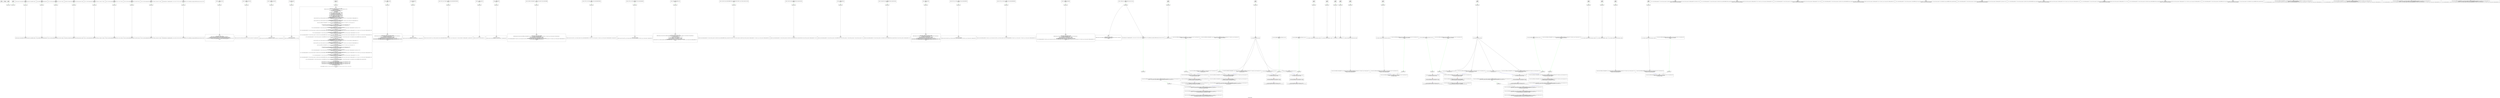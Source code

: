 digraph "constraint_graph" {
	label="constraint_graph";

	Node0x27abeb0 [shape=record,label="{0\n\<global\>\ni8* null\n\n}"];
	Node0x27ab8b0 [shape=record,label="{1\n\<global\>\ni8* undef\n\n}"];
	Node0x279d2f0 [shape=record,label="{2\n\<global\>\nOffset:0\n\n}"];
	Node0x279d2f0 -> Node0x27b4c00[color=green];
	Node0x27b4c00 [shape=record,label="{3\nanonymous ptr\n}"];
	Node0x27b4ee0 [shape=record,label="{4\n\<global\>\nOffset:0\n\n}"];
	Node0x27b4ee0 -> Node0x27ac820[color=green];
	Node0x27ac820 [shape=record,label="{5\nanonymous ptr\n}"];
	Node0x27b6060 [shape=record,label="{6\n\<global\>\n@_ZStL8__ioinit = internal global %\"class.std::ios_base::Init\" zeroinitializer, align 1\nOffset:0\n\n}"];
	Node0x27b6060 -> Node0x27b7580[color=green];
	Node0x27b7580 [shape=record,label="{7\nanonymous ptr\n}"];
	Node0x27b7580 -> Node0x27b0450;
	Node0x27b0450 [shape=record,label="{8\n\<global\>\n@_ZStL8__ioinit = internal global %\"class.std::ios_base::Init\" zeroinitializer, align 1\n\n}"];
	Node0x27b0610 [shape=record,label="{9\n\<global\>\n@__dso_handle = external hidden global i8\nOffset:0\n\n}"];
	Node0x27b0610 -> Node0x279c8c0[color=green];
	Node0x279c8c0 [shape=record,label="{10\nanonymous ptr\n}"];
	Node0x279c8c0 -> Node0x27bcd30;
	Node0x27bcd30 [shape=record,label="{11\n\<global\>\n@__dso_handle = external hidden global i8\n\n}"];
	Node0x27be320 [shape=record,label="{12\n\<global\>\n@.str = private unnamed_addr constant [2 x i8] c\"A\\00\", align 1\nOffset:0\n\n}"];
	Node0x27be320 -> Node0x27be4d0[color=green];
	Node0x27be4d0 [shape=record,label="{13\nanonymous ptr\n}"];
	Node0x27be4d0 -> Node0x27beab0;
	Node0x27beab0 [shape=record,label="{14\n\<global\>\n@.str = private unnamed_addr constant [2 x i8] c\"A\\00\", align 1\n\n}"];
	Node0x27bf090 [shape=record,label="{15\n\<global\>\n@_ZSt4cout = external dso_local global %\"class.std::basic_ostream\", align 8\nOffset:0\n\n}"];
	Node0x27bf090 -> Node0x27bf240[color=green];
	Node0x27bf240 [shape=record,label="{16\nanonymous ptr\n}"];
	Node0x27bf240 -> Node0x27c04a0;
	Node0x27c04a0 [shape=record,label="{17\n\<global\>\n@_ZSt4cout = external dso_local global %\"class.std::basic_ostream\", align 8\n\n}"];
	Node0x27c0a80 [shape=record,label="{18\n\<global\>\n@.str.1 = private unnamed_addr constant [18 x i8] c\"Person 1: Name = \\00\", align 1\nOffset:0\n\n}"];
	Node0x27c0a80 -> Node0x27c0c30[color=green];
	Node0x27c0c30 [shape=record,label="{19\nanonymous ptr\n}"];
	Node0x27c0c30 -> Node0x27c1210;
	Node0x27c1210 [shape=record,label="{20\n\<global\>\n@.str.1 = private unnamed_addr constant [18 x i8] c\"Person 1: Name = \\00\", align 1\n\n}"];
	Node0x27c17f0 [shape=record,label="{21\n\<global\>\n@.str.2 = private unnamed_addr constant [8 x i8] c\", ID = \\00\", align 1\nOffset:0\n\n}"];
	Node0x27c17f0 -> Node0x27c19a0[color=green];
	Node0x27c19a0 [shape=record,label="{22\nanonymous ptr\n}"];
	Node0x27c19a0 -> Node0x27c1f80;
	Node0x27c1f80 [shape=record,label="{23\n\<global\>\n@.str.2 = private unnamed_addr constant [8 x i8] c\", ID = \\00\", align 1\n\n}"];
	Node0x27c2560 [shape=record,label="{24\n\<global\>\n@.str.3 = private unnamed_addr constant [2 x i8] c\"B\\00\", align 1\nOffset:0\n\n}"];
	Node0x27c2560 -> Node0x27c2710[color=green];
	Node0x27c2710 [shape=record,label="{25\nanonymous ptr\n}"];
	Node0x27c2710 -> Node0x27c2cf0;
	Node0x27c2cf0 [shape=record,label="{26\n\<global\>\n@.str.3 = private unnamed_addr constant [2 x i8] c\"B\\00\", align 1\n\n}"];
	Node0x27c32d0 [shape=record,label="{27\n\<global\>\n@.str.4 = private unnamed_addr constant [18 x i8] c\"Person 2: Name = \\00\", align 1\nOffset:0\n\n}"];
	Node0x27c32d0 -> Node0x27c3480[color=green];
	Node0x27c3480 [shape=record,label="{28\nanonymous ptr\n}"];
	Node0x27c3480 -> Node0x27c3a60;
	Node0x27c3a60 [shape=record,label="{29\n\<global\>\n@.str.4 = private unnamed_addr constant [18 x i8] c\"Person 2: Name = \\00\", align 1\n\n}"];
	Node0x27c4040 [shape=record,label="{30\n\<global\>\n@llvm.global_ctors = appending global [1 x \{ i32, void ()*, i8* \}] [\{ i32, void ()*, i8* \} \{ i32 65535, void ()* @_GLOBAL__sub_I_zipper_directflow_person_struct.cpp, i8* null \}]\nOffset:0\n\n}"];
	Node0x27c4040 -> Node0x27c41f0[color=green];
	Node0x27c41f0 [shape=record,label="{31\nanonymous ptr\n}"];
	Node0x27c41f0 -> Node0x27c4a70;
	Node0x27c4a70 [shape=record,label="{32\n\<global\>\n@llvm.global_ctors = appending global [1 x \{ i32, void ()*, i8* \}] [\{ i32, void ()*, i8* \} \{ i32 65535, void ()* @_GLOBAL__sub_I_zipper_directflow_person_struct.cpp, i8* null \}]\n\n}"];
	Node0x27ab1d0 [shape=record,label="{33\n\<global\>__cxx_global_var_init\nOffset:0\n\n}"];
	Node0x27ab1d0 -> Node0x27ab380[color=green];
	Node0x27ab380 [shape=record,label="{34\nanonymous ptr\n}"];
	Node0x27ab380 -> Node0x27ac600;
	Node0x27ac600 [shape=record,label="{35\n\<global\>\n\n; Function Attrs: noinline uwtable\ndefine internal void @__cxx_global_var_init() #0 section \".text.startup\" \{\n  call void @_ZNSt8ios_base4InitC1Ev(%\"class.std::ios_base::Init\"* @_ZStL8__ioinit)\n  %1 = bitcast void (%\"class.std::ios_base::Init\"*)* @_ZNSt8ios_base4InitD1Ev to void (i8*)*\n  %2 = getelementptr inbounds %\"class.std::ios_base::Init\", %\"class.std::ios_base::Init\"* @_ZStL8__ioinit, i32 0, i32 0\n  %3 = call i32 @__cxa_atexit(void (i8*)* %1, i8* %2, i8* @__dso_handle) #3\n  ret void\n\}\n\n\n}"];
	Node0x27c7960 [shape=record,label="{36\n\<global\>_ZNSt8ios_base4InitC1Ev\nOffset:0\n\n}"];
	Node0x27c7960 -> Node0x27c7b10[color=green];
	Node0x27c7b10 [shape=record,label="{37\nanonymous ptr\n}"];
	Node0x27c7b10 -> Node0x27c80f0;
	Node0x27c80f0 [shape=record,label="{38\n\<global\>\n\ndeclare dso_local void @_ZNSt8ios_base4InitC1Ev(%\"class.std::ios_base::Init\"*) unnamed_addr #1\n\n\n}"];
	Node0x27c86d0 [shape=record,label="{39\n\<global\>_ZNSt8ios_base4InitD1Ev\nOffset:0\n\n}"];
	Node0x27c86d0 -> Node0x27c8880[color=green];
	Node0x27c8880 [shape=record,label="{40\nanonymous ptr\n}"];
	Node0x27c8880 -> Node0x27c8e60;
	Node0x27c8e60 [shape=record,label="{41\n\<global\>\n\n; Function Attrs: nounwind\ndeclare dso_local void @_ZNSt8ios_base4InitD1Ev(%\"class.std::ios_base::Init\"*) unnamed_addr #2\n\n\n}"];
	Node0x27c9440 [shape=record,label="{42\n\<global\>__cxa_atexit\nOffset:0\n\n}"];
	Node0x27c9440 -> Node0x27c95f0[color=green];
	Node0x27c95f0 [shape=record,label="{43\nanonymous ptr\n}"];
	Node0x27c95f0 -> Node0x27c9bd0;
	Node0x27c9bd0 [shape=record,label="{44\n\<global\>\n\n; Function Attrs: nounwind\ndeclare dso_local i32 @__cxa_atexit(void (i8*)*, i8*, i8*) #3\n\n\n}"];
	Node0x27ca1b0 [shape=record,label="{45\n\<global\>main\nOffset:0\n\n}"];
	Node0x27ca1b0 -> Node0x27ca360[color=green];
	Node0x27ca360 [shape=record,label="{46\nanonymous ptr\n}"];
	Node0x27ca360 -> Node0x27ca940;
	Node0x27ca940 [shape=record,label="{47\n\<global\>\n\n; Function Attrs: noinline norecurse optnone uwtable\ndefine dso_local i32 @main() #4 personality i8* bitcast (i32 (...)* @__gxx_personality_v0 to i8*) \{\n  %1 = alloca i32, align 4\n  %2 = alloca %struct.Person, align 8\n  %3 = alloca %\"class.std::__cxx11::basic_string\", align 8\n  %4 = alloca %\"class.std::allocator\", align 1\n  %5 = alloca i8*\n  %6 = alloca i32\n  %7 = alloca %\"class.std::__cxx11::basic_string\", align 8\n  %8 = alloca %\"class.std::__cxx11::basic_string\", align 8\n  %9 = alloca %struct.Person, align 8\n  %10 = alloca %\"class.std::__cxx11::basic_string\", align 8\n  %11 = alloca %\"class.std::allocator\", align 1\n  %12 = alloca %\"class.std::__cxx11::basic_string\", align 8\n  %13 = alloca %\"class.std::__cxx11::basic_string\", align 8\n  store i32 0, i32* %1, align 4\n  call void @_ZN6PersonC2Ev(%struct.Person* %2) #3\n  call void @_ZNSaIcEC1Ev(%\"class.std::allocator\"* %4) #3\n  %14 = getelementptr inbounds [2 x i8], [2 x i8]* @.str, i64 0, i64 0\n  invoke void @_ZNSt7__cxx1112basic_stringIcSt11char_traitsIcESaIcEEC1EPKcRKS3_(%\"class.std::__cxx11::basic_string\"* %3, i8* %14, %\"class.std::allocator\"* dereferenceable(1) %4)\n          to label %15 unwind label %aser.unreachable\n\n15:                                               ; preds = %0\n  call void @_ZNSaIcED1Ev(%\"class.std::allocator\"* %4) #3\n  invoke void @_ZNSt7__cxx1112basic_stringIcSt11char_traitsIcESaIcEEC1ERKS4_(%\"class.std::__cxx11::basic_string\"* %7, %\"class.std::__cxx11::basic_string\"* dereferenceable(32) %3)\n          to label %16 unwind label %aser.unreachable\n\n16:                                               ; preds = %15\n  invoke void @_ZN6Person7setNameENSt7__cxx1112basic_stringIcSt11char_traitsIcESaIcEEE(%struct.Person* %2, %\"class.std::__cxx11::basic_string\"* %7)\n          to label %17 unwind label %aser.unreachable\n\n17:                                               ; preds = %16\n  call void @_ZNSt7__cxx1112basic_stringIcSt11char_traitsIcESaIcEED1Ev(%\"class.std::__cxx11::basic_string\"* %7) #3\n  invoke void @_ZN6Person5getIDB5cxx11Ev(%\"class.std::__cxx11::basic_string\"* sret %8, %struct.Person* %2)\n          to label %18 unwind label %aser.unreachable\n\n18:                                               ; preds = %17\n  %19 = getelementptr inbounds [18 x i8], [18 x i8]* @.str.1, i64 0, i64 0\n  %20 = invoke dereferenceable(272) %\"class.std::basic_ostream\"* @_ZStlsISt11char_traitsIcEERSt13basic_ostreamIcT_ES5_PKc(%\"class.std::basic_ostream\"* dereferenceable(272) @_ZSt4cout, i8* %19)\n          to label %21 unwind label %aser.unreachable\n\n21:                                               ; preds = %18\n  %22 = getelementptr inbounds %struct.Person, %struct.Person* %2, i32 0, i32 0\n  %23 = invoke dereferenceable(272) %\"class.std::basic_ostream\"* @_ZStlsIcSt11char_traitsIcESaIcEERSt13basic_ostreamIT_T0_ES7_RKNSt7__cxx1112basic_stringIS4_S5_T1_EE(%\"class.std::basic_ostream\"* dereferenceable(272) %20, %\"class.std::__cxx11::basic_string\"* dereferenceable(32) %22)\n          to label %24 unwind label %aser.unreachable\n\n24:                                               ; preds = %21\n  %25 = getelementptr inbounds [8 x i8], [8 x i8]* @.str.2, i64 0, i64 0\n  %26 = invoke dereferenceable(272) %\"class.std::basic_ostream\"* @_ZStlsISt11char_traitsIcEERSt13basic_ostreamIcT_ES5_PKc(%\"class.std::basic_ostream\"* dereferenceable(272) %23, i8* %25)\n          to label %27 unwind label %aser.unreachable\n\n27:                                               ; preds = %24\n  %28 = invoke dereferenceable(272) %\"class.std::basic_ostream\"* @_ZStlsIcSt11char_traitsIcESaIcEERSt13basic_ostreamIT_T0_ES7_RKNSt7__cxx1112basic_stringIS4_S5_T1_EE(%\"class.std::basic_ostream\"* dereferenceable(272) %26, %\"class.std::__cxx11::basic_string\"* dereferenceable(32) %8)\n          to label %29 unwind label %aser.unreachable\n\n29:                                               ; preds = %27\n  %30 = invoke dereferenceable(272) %\"class.std::basic_ostream\"* @_ZNSolsEPFRSoS_E(%\"class.std::basic_ostream\"* %28, %\"class.std::basic_ostream\"* (%\"class.std::basic_ostream\"*)* @_ZSt4endlIcSt11char_traitsIcEERSt13basic_ostreamIT_T0_ES6_)\n          to label %31 unwind label %aser.unreachable\n\n31:                                               ; preds = %29\n  call void @_ZN6PersonC2Ev(%struct.Person* %9) #3\n  call void @_ZNSaIcEC1Ev(%\"class.std::allocator\"* %11) #3\n  %32 = getelementptr inbounds [2 x i8], [2 x i8]* @.str.3, i64 0, i64 0\n  invoke void @_ZNSt7__cxx1112basic_stringIcSt11char_traitsIcESaIcEEC1EPKcRKS3_(%\"class.std::__cxx11::basic_string\"* %10, i8* %32, %\"class.std::allocator\"* dereferenceable(1) %11)\n          to label %33 unwind label %aser.unreachable\n\n33:                                               ; preds = %31\n  call void @_ZNSaIcED1Ev(%\"class.std::allocator\"* %11) #3\n  invoke void @_ZNSt7__cxx1112basic_stringIcSt11char_traitsIcESaIcEEC1ERKS4_(%\"class.std::__cxx11::basic_string\"* %12, %\"class.std::__cxx11::basic_string\"* dereferenceable(32) %10)\n          to label %34 unwind label %aser.unreachable\n\n34:                                               ; preds = %33\n  invoke void @_ZN6Person7setNameENSt7__cxx1112basic_stringIcSt11char_traitsIcESaIcEEE(%struct.Person* %9, %\"class.std::__cxx11::basic_string\"* %12)\n          to label %35 unwind label %aser.unreachable\n\n35:                                               ; preds = %34\n  call void @_ZNSt7__cxx1112basic_stringIcSt11char_traitsIcESaIcEED1Ev(%\"class.std::__cxx11::basic_string\"* %12) #3\n  invoke void @_ZN6Person5getIDB5cxx11Ev(%\"class.std::__cxx11::basic_string\"* sret %13, %struct.Person* %9)\n          to label %36 unwind label %aser.unreachable\n\n36:                                               ; preds = %35\n  %37 = getelementptr inbounds [18 x i8], [18 x i8]* @.str.4, i64 0, i64 0\n  %38 = invoke dereferenceable(272) %\"class.std::basic_ostream\"* @_ZStlsISt11char_traitsIcEERSt13basic_ostreamIcT_ES5_PKc(%\"class.std::basic_ostream\"* dereferenceable(272) @_ZSt4cout, i8* %37)\n          to label %39 unwind label %aser.unreachable\n\n39:                                               ; preds = %36\n  %40 = getelementptr inbounds %struct.Person, %struct.Person* %9, i32 0, i32 0\n  %41 = invoke dereferenceable(272) %\"class.std::basic_ostream\"* @_ZStlsIcSt11char_traitsIcESaIcEERSt13basic_ostreamIT_T0_ES7_RKNSt7__cxx1112basic_stringIS4_S5_T1_EE(%\"class.std::basic_ostream\"* dereferenceable(272) %38, %\"class.std::__cxx11::basic_string\"* dereferenceable(32) %40)\n          to label %42 unwind label %aser.unreachable\n\n42:                                               ; preds = %39\n  %43 = getelementptr inbounds [8 x i8], [8 x i8]* @.str.2, i64 0, i64 0\n  %44 = invoke dereferenceable(272) %\"class.std::basic_ostream\"* @_ZStlsISt11char_traitsIcEERSt13basic_ostreamIcT_ES5_PKc(%\"class.std::basic_ostream\"* dereferenceable(272) %41, i8* %43)\n          to label %45 unwind label %aser.unreachable\n\n45:                                               ; preds = %42\n  %46 = invoke dereferenceable(272) %\"class.std::basic_ostream\"* @_ZStlsIcSt11char_traitsIcESaIcEERSt13basic_ostreamIT_T0_ES7_RKNSt7__cxx1112basic_stringIS4_S5_T1_EE(%\"class.std::basic_ostream\"* dereferenceable(272) %44, %\"class.std::__cxx11::basic_string\"* dereferenceable(32) %13)\n          to label %47 unwind label %aser.unreachable\n\n47:                                               ; preds = %45\n  %48 = invoke dereferenceable(272) %\"class.std::basic_ostream\"* @_ZNSolsEPFRSoS_E(%\"class.std::basic_ostream\"* %46, %\"class.std::basic_ostream\"* (%\"class.std::basic_ostream\"*)* @_ZSt4endlIcSt11char_traitsIcEERSt13basic_ostreamIT_T0_ES6_)\n          to label %49 unwind label %aser.unreachable\n\n49:                                               ; preds = %47\n  store i32 0, i32* %1, align 4\n  call void @_ZNSt7__cxx1112basic_stringIcSt11char_traitsIcESaIcEED1Ev(%\"class.std::__cxx11::basic_string\"* %13) #3\n  call void @_ZNSt7__cxx1112basic_stringIcSt11char_traitsIcESaIcEED1Ev(%\"class.std::__cxx11::basic_string\"* %10) #3\n  call void @_ZN6PersonD2Ev(%struct.Person* %9) #3\n  call void @_ZNSt7__cxx1112basic_stringIcSt11char_traitsIcESaIcEED1Ev(%\"class.std::__cxx11::basic_string\"* %8) #3\n  call void @_ZNSt7__cxx1112basic_stringIcSt11char_traitsIcESaIcEED1Ev(%\"class.std::__cxx11::basic_string\"* %3) #3\n  call void @_ZN6PersonD2Ev(%struct.Person* %2) #3\n  %50 = load i32, i32* %1, align 4\n  ret i32 %50\n\naser.unreachable:                                 ; preds = %47, %45, %42, %39, %36, %35, %34, %33, %31, %29, %27, %24, %21, %18, %17, %16, %15, %0\n  unreachable\n\}\n\n\n}"];
	Node0x27caf20 [shape=record,label="{48\n\<global\>_ZN6PersonC2Ev\nOffset:0\n\n}"];
	Node0x27caf20 -> Node0x27cb0d0[color=green];
	Node0x27cb0d0 [shape=record,label="{49\nanonymous ptr\n}"];
	Node0x27cb0d0 -> Node0x27cb6b0;
	Node0x27cb6b0 [shape=record,label="{50\n\<global\>\n\n; Function Attrs: noinline nounwind optnone uwtable\ndefine linkonce_odr dso_local void @_ZN6PersonC2Ev(%struct.Person*) unnamed_addr #5 comdat align 2 \{\n  %2 = alloca %struct.Person*, align 8\n  store %struct.Person* %0, %struct.Person** %2, align 8\n  %3 = load %struct.Person*, %struct.Person** %2, align 8\n  %4 = getelementptr inbounds %struct.Person, %struct.Person* %3, i32 0, i32 0\n  call void @_ZNSt7__cxx1112basic_stringIcSt11char_traitsIcESaIcEEC1Ev(%\"class.std::__cxx11::basic_string\"* %4) #3\n  %5 = getelementptr inbounds %struct.Person, %struct.Person* %3, i32 0, i32 1\n  call void @_ZNSt7__cxx1112basic_stringIcSt11char_traitsIcESaIcEEC1Ev(%\"class.std::__cxx11::basic_string\"* %5) #3\n  ret void\n\}\n\n\n}"];
	Node0x27cbc90 [shape=record,label="{51\n\<global\>_ZNSaIcEC1Ev\nOffset:0\n\n}"];
	Node0x27cbc90 -> Node0x27cbe40[color=green];
	Node0x27cbe40 [shape=record,label="{52\nanonymous ptr\n}"];
	Node0x27cbe40 -> Node0x27cc420;
	Node0x27cc420 [shape=record,label="{53\n\<global\>\n\n; Function Attrs: nounwind\ndeclare dso_local void @_ZNSaIcEC1Ev(%\"class.std::allocator\"*) unnamed_addr #2\n\n\n}"];
	Node0x27cca00 [shape=record,label="{54\n\<global\>_ZNSt7__cxx1112basic_stringIcSt11char_traitsIcESaIcEEC1EPKcRKS3_\nOffset:0\n\n}"];
	Node0x27cca00 -> Node0x27ccbb0[color=green];
	Node0x27ccbb0 [shape=record,label="{55\nanonymous ptr\n}"];
	Node0x27ccbb0 -> Node0x27cd430;
	Node0x27cd430 [shape=record,label="{56\n\<global\>\n\ndeclare dso_local void @_ZNSt7__cxx1112basic_stringIcSt11char_traitsIcESaIcEEC1EPKcRKS3_(%\"class.std::__cxx11::basic_string\"*, i8*, %\"class.std::allocator\"* dereferenceable(1)) unnamed_addr #1\n\n\n}"];
	Node0x27cda10 [shape=record,label="{57\n\<global\>__gxx_personality_v0\nOffset:0\n\n}"];
	Node0x27cda10 -> Node0x27cdbc0[color=green];
	Node0x27cdbc0 [shape=record,label="{58\nanonymous ptr\n}"];
	Node0x27cdbc0 -> Node0x27ce440;
	Node0x27ce440 [shape=record,label="{59\n\<global\>\n\ndeclare dso_local i32 @__gxx_personality_v0(...)\n\n\n}"];
	Node0x27cea20 [shape=record,label="{60\n\<global\>_ZNSaIcED1Ev\nOffset:0\n\n}"];
	Node0x27cea20 -> Node0x27cebd0[color=green];
	Node0x27cebd0 [shape=record,label="{61\nanonymous ptr\n}"];
	Node0x27cebd0 -> Node0x27cf450;
	Node0x27cf450 [shape=record,label="{62\n\<global\>\n\n; Function Attrs: nounwind\ndeclare dso_local void @_ZNSaIcED1Ev(%\"class.std::allocator\"*) unnamed_addr #2\n\n\n}"];
	Node0x27cfa30 [shape=record,label="{63\n\<global\>_ZN6Person7setNameENSt7__cxx1112basic_stringIcSt11char_traitsIcESaIcEEE\nOffset:0\n\n}"];
	Node0x27cfa30 -> Node0x27cfbe0[color=green];
	Node0x27cfbe0 [shape=record,label="{64\nanonymous ptr\n}"];
	Node0x27cfbe0 -> Node0x27ac0f0;
	Node0x27ac0f0 [shape=record,label="{65\n\<global\>\n\n; Function Attrs: noinline optnone uwtable\ndefine linkonce_odr dso_local void @_ZN6Person7setNameENSt7__cxx1112basic_stringIcSt11char_traitsIcESaIcEEE(%struct.Person*, %\"class.std::__cxx11::basic_string\"*) #6 comdat align 2 \{\n  %3 = alloca %struct.Person*, align 8\n  store %struct.Person* %0, %struct.Person** %3, align 8\n  %4 = load %struct.Person*, %struct.Person** %3, align 8\n  %5 = getelementptr inbounds %struct.Person, %struct.Person* %4, i32 0, i32 0\n  %6 = call dereferenceable(32) %\"class.std::__cxx11::basic_string\"* @_ZNSt7__cxx1112basic_stringIcSt11char_traitsIcESaIcEEaSERKS4_(%\"class.std::__cxx11::basic_string\"* %5, %\"class.std::__cxx11::basic_string\"* dereferenceable(32) %1)\n  call void @_ZN6Person8updateIDEv(%struct.Person* %4)\n  ret void\n\}\n\n\n}"];
	Node0x27ce1a0 [shape=record,label="{66\n\<global\>_ZNSt7__cxx1112basic_stringIcSt11char_traitsIcESaIcEEC1ERKS4_\nOffset:0\n\n}"];
	Node0x27ce1a0 -> Node0x27cf1b0[color=green];
	Node0x27cf1b0 [shape=record,label="{67\nanonymous ptr\n}"];
	Node0x27cf1b0 -> Node0x27c5290;
	Node0x27c5290 [shape=record,label="{68\n\<global\>\n\ndeclare dso_local void @_ZNSt7__cxx1112basic_stringIcSt11char_traitsIcESaIcEEC1ERKS4_(%\"class.std::__cxx11::basic_string\"*, %\"class.std::__cxx11::basic_string\"* dereferenceable(32)) unnamed_addr #1\n\n\n}"];
	Node0x27bfc30 [shape=record,label="{69\n\<global\>_ZNSt7__cxx1112basic_stringIcSt11char_traitsIcESaIcEED1Ev\nOffset:0\n\n}"];
	Node0x27bfc30 -> Node0x27bfde0[color=green];
	Node0x27bfde0 [shape=record,label="{70\nanonymous ptr\n}"];
	Node0x27bfde0 -> Node0x27c6af0;
	Node0x27c6af0 [shape=record,label="{71\n\<global\>\n\n; Function Attrs: nounwind\ndeclare dso_local void @_ZNSt7__cxx1112basic_stringIcSt11char_traitsIcESaIcEED1Ev(%\"class.std::__cxx11::basic_string\"*) unnamed_addr #2\n\n\n}"];
	Node0x27c70d0 [shape=record,label="{72\n\<global\>_ZN6Person5getIDB5cxx11Ev\nOffset:0\n\n}"];
	Node0x27c70d0 -> Node0x27c5450[color=green];
	Node0x27c5450 [shape=record,label="{73\nanonymous ptr\n}"];
	Node0x27c5450 -> Node0x27d48f0;
	Node0x27d48f0 [shape=record,label="{74\n\<global\>\n\n; Function Attrs: noinline optnone uwtable\ndefine linkonce_odr dso_local void @_ZN6Person5getIDB5cxx11Ev(%\"class.std::__cxx11::basic_string\"* noalias sret, %struct.Person*) #6 comdat align 2 \{\n  %3 = alloca i8*, align 8\n  %4 = alloca %struct.Person*, align 8\n  %5 = bitcast %\"class.std::__cxx11::basic_string\"* %0 to i8*\n  store i8* %5, i8** %3, align 8\n  store %struct.Person* %1, %struct.Person** %4, align 8\n  %6 = load %struct.Person*, %struct.Person** %4, align 8\n  %7 = getelementptr inbounds %struct.Person, %struct.Person* %6, i32 0, i32 1\n  call void @_ZNSt7__cxx1112basic_stringIcSt11char_traitsIcESaIcEEC1ERKS4_(%\"class.std::__cxx11::basic_string\"* %0, %\"class.std::__cxx11::basic_string\"* dereferenceable(32) %7)\n  ret void\n\}\n\n\n}"];
	Node0x27d4ed0 [shape=record,label="{75\n\<global\>_ZStlsIcSt11char_traitsIcESaIcEERSt13basic_ostreamIT_T0_ES7_RKNSt7__cxx1112basic_stringIS4_S5_T1_EE\nOffset:0\n\n}"];
	Node0x27d4ed0 -> Node0x27d5080[color=green];
	Node0x27d5080 [shape=record,label="{76\nanonymous ptr\n}"];
	Node0x27d5080 -> Node0x27d5660;
	Node0x27d5660 [shape=record,label="{77\n\<global\>\n\ndeclare dso_local dereferenceable(272) %\"class.std::basic_ostream\"* @_ZStlsIcSt11char_traitsIcESaIcEERSt13basic_ostreamIT_T0_ES7_RKNSt7__cxx1112basic_stringIS4_S5_T1_EE(%\"class.std::basic_ostream\"* dereferenceable(272), %\"class.std::__cxx11::basic_string\"* dereferenceable(32)) #1\n\n\n}"];
	Node0x27d5c40 [shape=record,label="{78\n\<global\>_ZStlsISt11char_traitsIcEERSt13basic_ostreamIcT_ES5_PKc\nOffset:0\n\n}"];
	Node0x27d5c40 -> Node0x27d5df0[color=green];
	Node0x27d5df0 [shape=record,label="{79\nanonymous ptr\n}"];
	Node0x27d5df0 -> Node0x27d63d0;
	Node0x27d63d0 [shape=record,label="{80\n\<global\>\n\ndeclare dso_local dereferenceable(272) %\"class.std::basic_ostream\"* @_ZStlsISt11char_traitsIcEERSt13basic_ostreamIcT_ES5_PKc(%\"class.std::basic_ostream\"* dereferenceable(272), i8*) #1\n\n\n}"];
	Node0x27d69b0 [shape=record,label="{81\n\<global\>_ZNSolsEPFRSoS_E\nOffset:0\n\n}"];
	Node0x27d69b0 -> Node0x27d6b60[color=green];
	Node0x27d6b60 [shape=record,label="{82\nanonymous ptr\n}"];
	Node0x27d6b60 -> Node0x27d7140;
	Node0x27d7140 [shape=record,label="{83\n\<global\>\n\ndeclare dso_local dereferenceable(272) %\"class.std::basic_ostream\"* @_ZNSolsEPFRSoS_E(%\"class.std::basic_ostream\"*, %\"class.std::basic_ostream\"* (%\"class.std::basic_ostream\"*)*) #1\n\n\n}"];
	Node0x27d7720 [shape=record,label="{84\n\<global\>_ZSt4endlIcSt11char_traitsIcEERSt13basic_ostreamIT_T0_ES6_\nOffset:0\n\n}"];
	Node0x27d7720 -> Node0x27d78d0[color=green];
	Node0x27d78d0 [shape=record,label="{85\nanonymous ptr\n}"];
	Node0x27d78d0 -> Node0x27d8150;
	Node0x27d8150 [shape=record,label="{86\n\<global\>\n\ndeclare dso_local dereferenceable(272) %\"class.std::basic_ostream\"* @_ZSt4endlIcSt11char_traitsIcEERSt13basic_ostreamIT_T0_ES6_(%\"class.std::basic_ostream\"* dereferenceable(272)) #1\n\n\n}"];
	Node0x27d8730 [shape=record,label="{87\n\<global\>_ZN6PersonD2Ev\nOffset:0\n\n}"];
	Node0x27d8730 -> Node0x27d88e0[color=green];
	Node0x27d88e0 [shape=record,label="{88\nanonymous ptr\n}"];
	Node0x27d88e0 -> Node0x27d9340;
	Node0x27d9340 [shape=record,label="{89\n\<global\>\n\n; Function Attrs: noinline nounwind optnone uwtable\ndefine linkonce_odr dso_local void @_ZN6PersonD2Ev(%struct.Person*) unnamed_addr #5 comdat align 2 \{\n  %2 = alloca %struct.Person*, align 8\n  store %struct.Person* %0, %struct.Person** %2, align 8\n  %3 = load %struct.Person*, %struct.Person** %2, align 8\n  %4 = getelementptr inbounds %struct.Person, %struct.Person* %3, i32 0, i32 1\n  call void @_ZNSt7__cxx1112basic_stringIcSt11char_traitsIcESaIcEED1Ev(%\"class.std::__cxx11::basic_string\"* %4) #3\n  %5 = getelementptr inbounds %struct.Person, %struct.Person* %3, i32 0, i32 0\n  call void @_ZNSt7__cxx1112basic_stringIcSt11char_traitsIcESaIcEED1Ev(%\"class.std::__cxx11::basic_string\"* %5) #3\n  ret void\n\}\n\n\n}"];
	Node0x27d9920 [shape=record,label="{90\n\<global\>_ZNSt7__cxx1112basic_stringIcSt11char_traitsIcESaIcEEC1Ev\nOffset:0\n\n}"];
	Node0x27d9920 -> Node0x27d9ad0[color=green];
	Node0x27d9ad0 [shape=record,label="{91\nanonymous ptr\n}"];
	Node0x27d9ad0 -> Node0x27da350;
	Node0x27da350 [shape=record,label="{92\n\<global\>\n\n; Function Attrs: nounwind\ndeclare dso_local void @_ZNSt7__cxx1112basic_stringIcSt11char_traitsIcESaIcEEC1Ev(%\"class.std::__cxx11::basic_string\"*) unnamed_addr #2\n\n\n}"];
	Node0x27da930 [shape=record,label="{93\n\<global\>_ZNSt7__cxx1112basic_stringIcSt11char_traitsIcESaIcEEaSERKS4_\nOffset:0\n\n}"];
	Node0x27da930 -> Node0x27daae0[color=green];
	Node0x27daae0 [shape=record,label="{94\nanonymous ptr\n}"];
	Node0x27daae0 -> Node0x27db360;
	Node0x27db360 [shape=record,label="{95\n\<global\>\n\ndeclare dso_local dereferenceable(32) %\"class.std::__cxx11::basic_string\"* @_ZNSt7__cxx1112basic_stringIcSt11char_traitsIcESaIcEEaSERKS4_(%\"class.std::__cxx11::basic_string\"*, %\"class.std::__cxx11::basic_string\"* dereferenceable(32)) #1\n\n\n}"];
	Node0x27db940 [shape=record,label="{96\n\<global\>_ZN6Person8updateIDEv\nOffset:0\n\n}"];
	Node0x27db940 -> Node0x27dbaf0[color=green];
	Node0x27dbaf0 [shape=record,label="{97\nanonymous ptr\n}"];
	Node0x27dbaf0 -> Node0x27dc370;
	Node0x27dc370 [shape=record,label="{98\n\<global\>\n\n; Function Attrs: noinline optnone uwtable\ndefine linkonce_odr dso_local void @_ZN6Person8updateIDEv(%struct.Person*) #6 comdat align 2 \{\n  %2 = alloca %struct.Person*, align 8\n  store %struct.Person* %0, %struct.Person** %2, align 8\n  %3 = load %struct.Person*, %struct.Person** %2, align 8\n  %4 = getelementptr inbounds %struct.Person, %struct.Person* %3, i32 0, i32 0\n  %5 = getelementptr inbounds %struct.Person, %struct.Person* %3, i32 0, i32 1\n  %6 = call dereferenceable(32) %\"class.std::__cxx11::basic_string\"* @_ZNSt7__cxx1112basic_stringIcSt11char_traitsIcESaIcEEaSERKS4_(%\"class.std::__cxx11::basic_string\"* %5, %\"class.std::__cxx11::basic_string\"* dereferenceable(32) %4)\n  ret void\n\}\n\n\n}"];
	Node0x27dc950 [shape=record,label="{99\n\<global\>_GLOBAL__sub_I_zipper_directflow_person_struct.cpp\nOffset:0\n\n}"];
	Node0x27dc950 -> Node0x27dcb00[color=green];
	Node0x27dcb00 [shape=record,label="{100\nanonymous ptr\n}"];
	Node0x27dcb00 -> Node0x27dd380;
	Node0x27dcb00 -> Node0x27dd960;
	Node0x27dd380 [shape=record,label="{101\n\<global\>\n\n; Function Attrs: noinline uwtable\ndefine internal void @_GLOBAL__sub_I_zipper_directflow_person_struct.cpp() #0 section \".text.startup\" \{\n  call void @__cxx_global_var_init()\n  ret void\n\}\n\n\n}"];
	Node0x27dd960 [shape=record,label="{102\n\<global\>\n@llvm.global_ctors = appending global [1 x \{ i32, void ()*, i8* \}] [\{ i32, void ()*, i8* \} \{ i32 65535, void ()* @_GLOBAL__sub_I_zipper_directflow_person_struct.cpp, i8* null \}]\nOffset:8\n\n}"];
	Node0x27dd960 -> Node0x27ddb10[color=green];
	Node0x27ddb10 [shape=record,label="{103\nanonymous ptr\n}"];
	Node0x27debb0 [shape=record,label="{104\n\<empty\>\nOffset:0\n\n}"];
	Node0x27debb0 -> Node0x27ded60[color=green];
	Node0x27ded60 [shape=record,label="{105\nanonymous ptr\n}"];
	Node0x27ded60 -> Node0x27df5e0;
	Node0x27df5e0 [shape=record,label="{106\n\<empty\>\n  %1 = alloca i32, align 4\n\n}"];
	Node0x27dfbc0 [shape=record,label="{107\n\<empty\>\nOffset:0\n\n}"];
	Node0x27dfbc0 -> Node0x27dfd70[color=green];
	Node0x27dfd70 [shape=record,label="{108\nanonymous ptr\n}"];
	Node0x27dfd70 -> Node0x27e05f0;
	Node0x27e05f0 [shape=record,label="{109\n\<empty\>\n  %2 = alloca %struct.Person, align 8\n\n}"];
	Node0x27e05f0 -> Node0x27f2d40;
	Node0x27e05f0 -> Node0x27f53e0;
	Node0x27e05f0 -> Node0x2805b70;
	Node0x27e05f0 -> Node0x27d3b00;
	Node0x27e0bd0 [shape=record,label="{110\n\<empty\>\nOffset:0\n\n}"];
	Node0x27e0bd0 -> Node0x27e0d80[color=green];
	Node0x27e0d80 [shape=record,label="{111\nanonymous ptr\n}"];
	Node0x27e0d80 -> Node0x27e1600;
	Node0x27e1600 [shape=record,label="{112\n\<empty\>\n  %3 = alloca %\"class.std::__cxx11::basic_string\", align 8\n\n}"];
	Node0x27e1be0 [shape=record,label="{113\n\<empty\>\nOffset:0\n\n}"];
	Node0x27e1be0 -> Node0x27e1d90[color=green];
	Node0x27e1d90 [shape=record,label="{114\nanonymous ptr\n}"];
	Node0x27e1d90 -> Node0x27e2610;
	Node0x27e2610 [shape=record,label="{115\n\<empty\>\n  %4 = alloca %\"class.std::allocator\", align 1\n\n}"];
	Node0x27e2bf0 [shape=record,label="{116\n\<empty\>\nOffset:0\n\n}"];
	Node0x27e2bf0 -> Node0x27e2da0[color=green];
	Node0x27e2da0 [shape=record,label="{117\nanonymous ptr\n}"];
	Node0x27e2da0 -> Node0x27e3620;
	Node0x27e3620 [shape=record,label="{118\n\<empty\>\n  %5 = alloca i8*\n\n}"];
	Node0x27e3c00 [shape=record,label="{119\n\<empty\>\nOffset:0\n\n}"];
	Node0x27e3c00 -> Node0x27e3db0[color=green];
	Node0x27e3db0 [shape=record,label="{120\nanonymous ptr\n}"];
	Node0x27e3db0 -> Node0x27e4630;
	Node0x27e4630 [shape=record,label="{121\n\<empty\>\n  %6 = alloca i32\n\n}"];
	Node0x27e4c10 [shape=record,label="{122\n\<empty\>\nOffset:0\n\n}"];
	Node0x27e4c10 -> Node0x27e4dc0[color=green];
	Node0x27e4dc0 [shape=record,label="{123\nanonymous ptr\n}"];
	Node0x27e4dc0 -> Node0x27e5640;
	Node0x27e5640 [shape=record,label="{124\n\<empty\>\n  %7 = alloca %\"class.std::__cxx11::basic_string\", align 8\n\n}"];
	Node0x27e5640 -> Node0x27f2f00;
	Node0x27e5c20 [shape=record,label="{125\n\<empty\>\nOffset:0\n\n}"];
	Node0x27e5c20 -> Node0x27e5dd0[color=green];
	Node0x27e5dd0 [shape=record,label="{126\nanonymous ptr\n}"];
	Node0x27e5dd0 -> Node0x27e6650;
	Node0x27e6650 [shape=record,label="{127\n\<empty\>\n  %8 = alloca %\"class.std::__cxx11::basic_string\", align 8\n\n}"];
	Node0x27e6650 -> Node0x27f5220;
	Node0x27e6c30 [shape=record,label="{128\n\<empty\>\nOffset:0\n\n}"];
	Node0x27e6c30 -> Node0x27d7eb0[color=green];
	Node0x27d7eb0 [shape=record,label="{129\nanonymous ptr\n}"];
	Node0x27d7eb0 -> Node0x27db0c0;
	Node0x27db0c0 [shape=record,label="{130\n\<empty\>\n  %9 = alloca %struct.Person, align 8\n\n}"];
	Node0x27db0c0 -> Node0x27f95f0;
	Node0x27db0c0 -> Node0x27fea00;
	Node0x27db0c0 -> Node0x2802fd0;
	Node0x27db0c0 -> Node0x27fc0c0;
	Node0x27de0f0 [shape=record,label="{131\n\<empty\>\nOffset:0\n\n}"];
	Node0x27de0f0 -> Node0x27df340[color=green];
	Node0x27df340 [shape=record,label="{132\nanonymous ptr\n}"];
	Node0x27df340 -> Node0x27e2370;
	Node0x27e2370 [shape=record,label="{133\n\<empty\>\n  %10 = alloca %\"class.std::__cxx11::basic_string\", align 8\n\n}"];
	Node0x27e53a0 [shape=record,label="{134\n\<empty\>\nOffset:0\n\n}"];
	Node0x27e53a0 -> Node0x27e63b0[color=green];
	Node0x27e63b0 [shape=record,label="{135\nanonymous ptr\n}"];
	Node0x27e63b0 -> Node0x27d01f0;
	Node0x27d01f0 [shape=record,label="{136\n\<empty\>\n  %11 = alloca %\"class.std::allocator\", align 1\n\n}"];
	Node0x27d0830 [shape=record,label="{137\n\<empty\>\nOffset:0\n\n}"];
	Node0x27d0830 -> Node0x27d09e0[color=green];
	Node0x27d09e0 [shape=record,label="{138\nanonymous ptr\n}"];
	Node0x27d09e0 -> Node0x27c5890;
	Node0x27c5890 [shape=record,label="{139\n\<empty\>\n  %12 = alloca %\"class.std::__cxx11::basic_string\", align 8\n\n}"];
	Node0x27c5890 -> Node0x27fc280;
	Node0x27c5ed0 [shape=record,label="{140\n\<empty\>\nOffset:0\n\n}"];
	Node0x27c5ed0 -> Node0x27c6080[color=green];
	Node0x27c6080 [shape=record,label="{141\nanonymous ptr\n}"];
	Node0x27c6080 -> Node0x27c6690;
	Node0x27c6690 [shape=record,label="{142\n\<empty\>\n  %13 = alloca %\"class.std::__cxx11::basic_string\", align 8\n\n}"];
	Node0x27c6690 -> Node0x27fe840;
	Node0x27d2460 [shape=record,label="{143\n\<empty\>\n  %20 = invoke dereferenceable(272) %\"class.std::basic_ostream\"* @_ZStlsISt11char_traitsIcEERSt13basic_ostreamIcT_ES5_PKc(%\"class.std::basic_ostream\"* dereferenceable(272) @_ZSt4cout, i8* %19)\n          to label %21 unwind label %aser.unreachable\n\n}"];
	Node0x27d2650 [shape=record,label="{144\n\<empty\>\n  %23 = invoke dereferenceable(272) %\"class.std::basic_ostream\"* @_ZStlsIcSt11char_traitsIcESaIcEERSt13basic_ostreamIT_T0_ES7_RKNSt7__cxx1112basic_stringIS4_S5_T1_EE(%\"class.std::basic_ostream\"* dereferenceable(272) %20, %\"class.std::__cxx11::basic_string\"* dereferenceable(32) %22)\n          to label %24 unwind label %aser.unreachable\n\n}"];
	Node0x27d2840 [shape=record,label="{145\n\<empty\>\n  %26 = invoke dereferenceable(272) %\"class.std::basic_ostream\"* @_ZStlsISt11char_traitsIcEERSt13basic_ostreamIcT_ES5_PKc(%\"class.std::basic_ostream\"* dereferenceable(272) %23, i8* %25)\n          to label %27 unwind label %aser.unreachable\n\n}"];
	Node0x27d2a30 [shape=record,label="{146\n\<empty\>\n  %28 = invoke dereferenceable(272) %\"class.std::basic_ostream\"* @_ZStlsIcSt11char_traitsIcESaIcEERSt13basic_ostreamIT_T0_ES7_RKNSt7__cxx1112basic_stringIS4_S5_T1_EE(%\"class.std::basic_ostream\"* dereferenceable(272) %26, %\"class.std::__cxx11::basic_string\"* dereferenceable(32) %8)\n          to label %29 unwind label %aser.unreachable\n\n}"];
	Node0x27d2c20 [shape=record,label="{147\n\<empty\>\n  %30 = invoke dereferenceable(272) %\"class.std::basic_ostream\"* @_ZNSolsEPFRSoS_E(%\"class.std::basic_ostream\"* %28, %\"class.std::basic_ostream\"* (%\"class.std::basic_ostream\"*)* @_ZSt4endlIcSt11char_traitsIcEERSt13basic_ostreamIT_T0_ES6_)\n          to label %31 unwind label %aser.unreachable\n\n}"];
	Node0x27d2e10 [shape=record,label="{148\n\<empty\>\n  %38 = invoke dereferenceable(272) %\"class.std::basic_ostream\"* @_ZStlsISt11char_traitsIcEERSt13basic_ostreamIcT_ES5_PKc(%\"class.std::basic_ostream\"* dereferenceable(272) @_ZSt4cout, i8* %37)\n          to label %39 unwind label %aser.unreachable\n\n}"];
	Node0x27d3000 [shape=record,label="{149\n\<empty\>\n  %41 = invoke dereferenceable(272) %\"class.std::basic_ostream\"* @_ZStlsIcSt11char_traitsIcESaIcEERSt13basic_ostreamIT_T0_ES7_RKNSt7__cxx1112basic_stringIS4_S5_T1_EE(%\"class.std::basic_ostream\"* dereferenceable(272) %38, %\"class.std::__cxx11::basic_string\"* dereferenceable(32) %40)\n          to label %42 unwind label %aser.unreachable\n\n}"];
	Node0x27d31f0 [shape=record,label="{150\n\<empty\>\n  %44 = invoke dereferenceable(272) %\"class.std::basic_ostream\"* @_ZStlsISt11char_traitsIcEERSt13basic_ostreamIcT_ES5_PKc(%\"class.std::basic_ostream\"* dereferenceable(272) %41, i8* %43)\n          to label %45 unwind label %aser.unreachable\n\n}"];
	Node0x27d33e0 [shape=record,label="{151\n\<empty\>\n  %46 = invoke dereferenceable(272) %\"class.std::basic_ostream\"* @_ZStlsIcSt11char_traitsIcESaIcEERSt13basic_ostreamIT_T0_ES7_RKNSt7__cxx1112basic_stringIS4_S5_T1_EE(%\"class.std::basic_ostream\"* dereferenceable(272) %44, %\"class.std::__cxx11::basic_string\"* dereferenceable(32) %13)\n          to label %47 unwind label %aser.unreachable\n\n}"];
	Node0x27d35d0 [shape=record,label="{152\n\<empty\>\n  %48 = invoke dereferenceable(272) %\"class.std::basic_ostream\"* @_ZNSolsEPFRSoS_E(%\"class.std::basic_ostream\"* %46, %\"class.std::basic_ostream\"* (%\"class.std::basic_ostream\"*)* @_ZSt4endlIcSt11char_traitsIcEERSt13basic_ostreamIT_T0_ES6_)\n          to label %49 unwind label %aser.unreachable\n\n}"];
	Node0x27d3b00 [shape=record,label="{153\n\<  call void @_ZN6PersonC2Ev(%struct.Person* %2) #3;\>\n%struct.Person* %0\n\n}"];
	Node0x27d3b00 -> Node0x27d3f00[color=blue];
	Node0x27aca90 [shape=record,label="{154\n\<  call void @_ZN6PersonC2Ev(%struct.Person* %2) #3;\>\nOffset:0\n\n}"];
	Node0x27aca90 -> Node0x27acc40[color=green];
	Node0x27acc40 [shape=record,label="{155\nanonymous ptr\n}"];
	Node0x27acc40 -> Node0x27d3f00;
	Node0x27d3f00 [shape=record,label="{156\n\<  call void @_ZN6PersonC2Ev(%struct.Person* %2) #3;\>\n  %2 = alloca %struct.Person*, align 8\n\n}"];
	Node0x27d3f00 -> Node0x27d42d0[color=red];
	Node0x27d42d0 [shape=record,label="{157\n\<  call void @_ZN6PersonC2Ev(%struct.Person* %2) #3;\>\n  %3 = load %struct.Person*, %struct.Person** %2, align 8\n\n}"];
	Node0x27d42d0 -> Node0x27f2140[color=purple];
	Node0x27f2140 [shape=record,label="{158\n\<  call void @_ZN6PersonC2Ev(%struct.Person* %2) #3;\>\n  %5 = getelementptr inbounds %struct.Person, %struct.Person* %3, i32 0, i32 1\n\n}"];
	Node0x27f2d40 [shape=record,label="{159\n\<  invoke void @_ZN6Person7setNameENSt7__cxx1112basic_stringIcSt11char_traitsIcESaIcEEE(%struct.Person* %2, %\"class.std::__cxx11::basic_string\"* %7)\n          to label %17 unwind label %aser.unreachable;\>\n%struct.Person* %0\n\n}"];
	Node0x27f2d40 -> Node0x27f3850[color=blue];
	Node0x27f2f00 [shape=record,label="{160\n\<  invoke void @_ZN6Person7setNameENSt7__cxx1112basic_stringIcSt11char_traitsIcESaIcEEE(%struct.Person* %2, %\"class.std::__cxx11::basic_string\"* %7)\n          to label %17 unwind label %aser.unreachable;\>\n%\"class.std::__cxx11::basic_string\"* %1\n\n}"];
	Node0x27f30c0 [shape=record,label="{161\n\<  invoke void @_ZN6Person7setNameENSt7__cxx1112basic_stringIcSt11char_traitsIcESaIcEEE(%struct.Person* %2, %\"class.std::__cxx11::basic_string\"* %7)\n          to label %17 unwind label %aser.unreachable;\>\nOffset:0\n\n}"];
	Node0x27f30c0 -> Node0x27f3270[color=green];
	Node0x27f3270 [shape=record,label="{162\nanonymous ptr\n}"];
	Node0x27f3270 -> Node0x27f3850;
	Node0x27f3850 [shape=record,label="{163\n\<  invoke void @_ZN6Person7setNameENSt7__cxx1112basic_stringIcSt11char_traitsIcESaIcEEE(%struct.Person* %2, %\"class.std::__cxx11::basic_string\"* %7)\n          to label %17 unwind label %aser.unreachable;\>\n  %3 = alloca %struct.Person*, align 8\n\n}"];
	Node0x27f3850 -> Node0x27f4250[color=red];
	Node0x27f4250 [shape=record,label="{164\n\<  invoke void @_ZN6Person7setNameENSt7__cxx1112basic_stringIcSt11char_traitsIcESaIcEEE(%struct.Person* %2, %\"class.std::__cxx11::basic_string\"* %7)\n          to label %17 unwind label %aser.unreachable;\>\n  %4 = load %struct.Person*, %struct.Person** %3, align 8\n\n}"];
	Node0x27f4250 -> Node0x28086b0;
	Node0x27f4830 [shape=record,label="{165\n\<  invoke void @_ZN6Person7setNameENSt7__cxx1112basic_stringIcSt11char_traitsIcESaIcEEE(%struct.Person* %2, %\"class.std::__cxx11::basic_string\"* %7)\n          to label %17 unwind label %aser.unreachable;\>\n  %6 = call dereferenceable(32) %\"class.std::__cxx11::basic_string\"* @_ZNSt7__cxx1112basic_stringIcSt11char_traitsIcESaIcEEaSERKS4_(%\"class.std::__cxx11::basic_string\"* %5, %\"class.std::__cxx11::basic_string\"* dereferenceable(32) %1)\n\n}"];
	Node0x27f5220 [shape=record,label="{166\n\<  invoke void @_ZN6Person5getIDB5cxx11Ev(%\"class.std::__cxx11::basic_string\"* sret %8, %struct.Person* %2)\n          to label %18 unwind label %aser.unreachable;\>\n%\"class.std::__cxx11::basic_string\"* %0\n\n}"];
	Node0x27f5220 -> Node0x27f5fd0[color=blue];
	Node0x27f53e0 [shape=record,label="{167\n\<  invoke void @_ZN6Person5getIDB5cxx11Ev(%\"class.std::__cxx11::basic_string\"* sret %8, %struct.Person* %2)\n          to label %18 unwind label %aser.unreachable;\>\n%struct.Person* %1\n\n}"];
	Node0x27f53e0 -> Node0x27f6fe0[color=blue];
	Node0x27f55a0 [shape=record,label="{168\n\<  invoke void @_ZN6Person5getIDB5cxx11Ev(%\"class.std::__cxx11::basic_string\"* sret %8, %struct.Person* %2)\n          to label %18 unwind label %aser.unreachable;\>\nOffset:0\n\n}"];
	Node0x27f55a0 -> Node0x27f5750[color=green];
	Node0x27f5750 [shape=record,label="{169\nanonymous ptr\n}"];
	Node0x27f5750 -> Node0x27f5fd0;
	Node0x27f5fd0 [shape=record,label="{170\n\<  invoke void @_ZN6Person5getIDB5cxx11Ev(%\"class.std::__cxx11::basic_string\"* sret %8, %struct.Person* %2)\n          to label %18 unwind label %aser.unreachable;\>\n  %3 = alloca i8*, align 8\n\n}"];
	Node0x27f65b0 [shape=record,label="{171\n\<  invoke void @_ZN6Person5getIDB5cxx11Ev(%\"class.std::__cxx11::basic_string\"* sret %8, %struct.Person* %2)\n          to label %18 unwind label %aser.unreachable;\>\nOffset:0\n\n}"];
	Node0x27f65b0 -> Node0x27f6760[color=green];
	Node0x27f6760 [shape=record,label="{172\nanonymous ptr\n}"];
	Node0x27f6760 -> Node0x27f6fe0;
	Node0x27f6fe0 [shape=record,label="{173\n\<  invoke void @_ZN6Person5getIDB5cxx11Ev(%\"class.std::__cxx11::basic_string\"* sret %8, %struct.Person* %2)\n          to label %18 unwind label %aser.unreachable;\>\n  %4 = alloca %struct.Person*, align 8\n\n}"];
	Node0x27f6fe0 -> Node0x27f7e00[color=red];
	Node0x27f7e00 [shape=record,label="{174\n\<  invoke void @_ZN6Person5getIDB5cxx11Ev(%\"class.std::__cxx11::basic_string\"* sret %8, %struct.Person* %2)\n          to label %18 unwind label %aser.unreachable;\>\n  %6 = load %struct.Person*, %struct.Person** %4, align 8\n\n}"];
	Node0x27f7e00 -> Node0x27f83e0[color=purple];
	Node0x27f83e0 [shape=record,label="{175\n\<  invoke void @_ZN6Person5getIDB5cxx11Ev(%\"class.std::__cxx11::basic_string\"* sret %8, %struct.Person* %2)\n          to label %18 unwind label %aser.unreachable;\>\n  %7 = getelementptr inbounds %struct.Person, %struct.Person* %6, i32 0, i32 1\n\n}"];
	Node0x27f95f0 [shape=record,label="{176\n\<  call void @_ZN6PersonC2Ev(%struct.Person* %9) #3;\>\n%struct.Person* %0\n\n}"];
	Node0x27f95f0 -> Node0x27fa1e0[color=blue];
	Node0x27f97b0 [shape=record,label="{177\n\<  call void @_ZN6PersonC2Ev(%struct.Person* %9) #3;\>\nOffset:0\n\n}"];
	Node0x27f97b0 -> Node0x27f9960[color=green];
	Node0x27f9960 [shape=record,label="{178\nanonymous ptr\n}"];
	Node0x27f9960 -> Node0x27fa1e0;
	Node0x27fa1e0 [shape=record,label="{179\n\<  call void @_ZN6PersonC2Ev(%struct.Person* %9) #3;\>\n  %2 = alloca %struct.Person*, align 8\n\n}"];
	Node0x27fa1e0 -> Node0x27fabe0[color=red];
	Node0x27fabe0 [shape=record,label="{180\n\<  call void @_ZN6PersonC2Ev(%struct.Person* %9) #3;\>\n  %3 = load %struct.Person*, %struct.Person** %2, align 8\n\n}"];
	Node0x27fabe0 -> Node0x27fb1c0[color=purple];
	Node0x27fb1c0 [shape=record,label="{181\n\<  call void @_ZN6PersonC2Ev(%struct.Person* %9) #3;\>\n  %5 = getelementptr inbounds %struct.Person, %struct.Person* %3, i32 0, i32 1\n\n}"];
	Node0x27fc0c0 [shape=record,label="{182\n\<  invoke void @_ZN6Person7setNameENSt7__cxx1112basic_stringIcSt11char_traitsIcESaIcEEE(%struct.Person* %9, %\"class.std::__cxx11::basic_string\"* %12)\n          to label %35 unwind label %aser.unreachable;\>\n%struct.Person* %0\n\n}"];
	Node0x27fc0c0 -> Node0x27fce70[color=blue];
	Node0x27fc280 [shape=record,label="{183\n\<  invoke void @_ZN6Person7setNameENSt7__cxx1112basic_stringIcSt11char_traitsIcESaIcEEE(%struct.Person* %9, %\"class.std::__cxx11::basic_string\"* %12)\n          to label %35 unwind label %aser.unreachable;\>\n%\"class.std::__cxx11::basic_string\"* %1\n\n}"];
	Node0x27fc440 [shape=record,label="{184\n\<  invoke void @_ZN6Person7setNameENSt7__cxx1112basic_stringIcSt11char_traitsIcESaIcEEE(%struct.Person* %9, %\"class.std::__cxx11::basic_string\"* %12)\n          to label %35 unwind label %aser.unreachable;\>\nOffset:0\n\n}"];
	Node0x27fc440 -> Node0x27fc5f0[color=green];
	Node0x27fc5f0 [shape=record,label="{185\nanonymous ptr\n}"];
	Node0x27fc5f0 -> Node0x27fce70;
	Node0x27fce70 [shape=record,label="{186\n\<  invoke void @_ZN6Person7setNameENSt7__cxx1112basic_stringIcSt11char_traitsIcESaIcEEE(%struct.Person* %9, %\"class.std::__cxx11::basic_string\"* %12)\n          to label %35 unwind label %aser.unreachable;\>\n  %3 = alloca %struct.Person*, align 8\n\n}"];
	Node0x27fce70 -> Node0x27fd870[color=red];
	Node0x27fd870 [shape=record,label="{187\n\<  invoke void @_ZN6Person7setNameENSt7__cxx1112basic_stringIcSt11char_traitsIcESaIcEEE(%struct.Person* %9, %\"class.std::__cxx11::basic_string\"* %12)\n          to label %35 unwind label %aser.unreachable;\>\n  %4 = load %struct.Person*, %struct.Person** %3, align 8\n\n}"];
	Node0x27fd870 -> Node0x280b7a0;
	Node0x27fde50 [shape=record,label="{188\n\<  invoke void @_ZN6Person7setNameENSt7__cxx1112basic_stringIcSt11char_traitsIcESaIcEEE(%struct.Person* %9, %\"class.std::__cxx11::basic_string\"* %12)\n          to label %35 unwind label %aser.unreachable;\>\n  %6 = call dereferenceable(32) %\"class.std::__cxx11::basic_string\"* @_ZNSt7__cxx1112basic_stringIcSt11char_traitsIcESaIcEEaSERKS4_(%\"class.std::__cxx11::basic_string\"* %5, %\"class.std::__cxx11::basic_string\"* dereferenceable(32) %1)\n\n}"];
	Node0x27fe840 [shape=record,label="{189\n\<  invoke void @_ZN6Person5getIDB5cxx11Ev(%\"class.std::__cxx11::basic_string\"* sret %13, %struct.Person* %9)\n          to label %36 unwind label %aser.unreachable;\>\n%\"class.std::__cxx11::basic_string\"* %0\n\n}"];
	Node0x27fe840 -> Node0x27ff5f0[color=blue];
	Node0x27fea00 [shape=record,label="{190\n\<  invoke void @_ZN6Person5getIDB5cxx11Ev(%\"class.std::__cxx11::basic_string\"* sret %13, %struct.Person* %9)\n          to label %36 unwind label %aser.unreachable;\>\n%struct.Person* %1\n\n}"];
	Node0x27fea00 -> Node0x2800600[color=blue];
	Node0x27febc0 [shape=record,label="{191\n\<  invoke void @_ZN6Person5getIDB5cxx11Ev(%\"class.std::__cxx11::basic_string\"* sret %13, %struct.Person* %9)\n          to label %36 unwind label %aser.unreachable;\>\nOffset:0\n\n}"];
	Node0x27febc0 -> Node0x27fed70[color=green];
	Node0x27fed70 [shape=record,label="{192\nanonymous ptr\n}"];
	Node0x27fed70 -> Node0x27ff5f0;
	Node0x27ff5f0 [shape=record,label="{193\n\<  invoke void @_ZN6Person5getIDB5cxx11Ev(%\"class.std::__cxx11::basic_string\"* sret %13, %struct.Person* %9)\n          to label %36 unwind label %aser.unreachable;\>\n  %3 = alloca i8*, align 8\n\n}"];
	Node0x27ffbd0 [shape=record,label="{194\n\<  invoke void @_ZN6Person5getIDB5cxx11Ev(%\"class.std::__cxx11::basic_string\"* sret %13, %struct.Person* %9)\n          to label %36 unwind label %aser.unreachable;\>\nOffset:0\n\n}"];
	Node0x27ffbd0 -> Node0x27ffd80[color=green];
	Node0x27ffd80 [shape=record,label="{195\nanonymous ptr\n}"];
	Node0x27ffd80 -> Node0x2800600;
	Node0x2800600 [shape=record,label="{196\n\<  invoke void @_ZN6Person5getIDB5cxx11Ev(%\"class.std::__cxx11::basic_string\"* sret %13, %struct.Person* %9)\n          to label %36 unwind label %aser.unreachable;\>\n  %4 = alloca %struct.Person*, align 8\n\n}"];
	Node0x2800600 -> Node0x2801420[color=red];
	Node0x2801420 [shape=record,label="{197\n\<  invoke void @_ZN6Person5getIDB5cxx11Ev(%\"class.std::__cxx11::basic_string\"* sret %13, %struct.Person* %9)\n          to label %36 unwind label %aser.unreachable;\>\n  %6 = load %struct.Person*, %struct.Person** %4, align 8\n\n}"];
	Node0x2801420 -> Node0x2801a00[color=purple];
	Node0x2801a00 [shape=record,label="{198\n\<  invoke void @_ZN6Person5getIDB5cxx11Ev(%\"class.std::__cxx11::basic_string\"* sret %13, %struct.Person* %9)\n          to label %36 unwind label %aser.unreachable;\>\n  %7 = getelementptr inbounds %struct.Person, %struct.Person* %6, i32 0, i32 1\n\n}"];
	Node0x2802fd0 [shape=record,label="{199\n\<  call void @_ZN6PersonD2Ev(%struct.Person* %9) #3;\>\n%struct.Person* %0\n\n}"];
	Node0x2802fd0 -> Node0x2803bf0[color=blue];
	Node0x2803190 [shape=record,label="{200\n\<  call void @_ZN6PersonD2Ev(%struct.Person* %9) #3;\>\nOffset:0\n\n}"];
	Node0x2803190 -> Node0x2803340[color=green];
	Node0x2803340 [shape=record,label="{201\nanonymous ptr\n}"];
	Node0x2803340 -> Node0x2803bf0;
	Node0x2803bf0 [shape=record,label="{202\n\<  call void @_ZN6PersonD2Ev(%struct.Person* %9) #3;\>\n  %2 = alloca %struct.Person*, align 8\n\n}"];
	Node0x2803bf0 -> Node0x2804620[color=red];
	Node0x2804620 [shape=record,label="{203\n\<  call void @_ZN6PersonD2Ev(%struct.Person* %9) #3;\>\n  %3 = load %struct.Person*, %struct.Person** %2, align 8\n\n}"];
	Node0x2804620 -> Node0x2804c30[color=purple];
	Node0x2804c30 [shape=record,label="{204\n\<  call void @_ZN6PersonD2Ev(%struct.Person* %9) #3;\>\n  %4 = getelementptr inbounds %struct.Person, %struct.Person* %3, i32 0, i32 1\n\n}"];
	Node0x2805b70 [shape=record,label="{205\n\<  call void @_ZN6PersonD2Ev(%struct.Person* %2) #3;\>\n%struct.Person* %0\n\n}"];
	Node0x2805b70 -> Node0x2806790[color=blue];
	Node0x2805d30 [shape=record,label="{206\n\<  call void @_ZN6PersonD2Ev(%struct.Person* %2) #3;\>\nOffset:0\n\n}"];
	Node0x2805d30 -> Node0x2805ee0[color=green];
	Node0x2805ee0 [shape=record,label="{207\nanonymous ptr\n}"];
	Node0x2805ee0 -> Node0x2806790;
	Node0x2806790 [shape=record,label="{208\n\<  call void @_ZN6PersonD2Ev(%struct.Person* %2) #3;\>\n  %2 = alloca %struct.Person*, align 8\n\n}"];
	Node0x2806790 -> Node0x28071c0[color=red];
	Node0x28071c0 [shape=record,label="{209\n\<  call void @_ZN6PersonD2Ev(%struct.Person* %2) #3;\>\n  %3 = load %struct.Person*, %struct.Person** %2, align 8\n\n}"];
	Node0x28071c0 -> Node0x28077d0[color=purple];
	Node0x28077d0 [shape=record,label="{210\n\<  call void @_ZN6PersonD2Ev(%struct.Person* %2) #3;\>\n  %4 = getelementptr inbounds %struct.Person, %struct.Person* %3, i32 0, i32 1\n\n}"];
	Node0x28086b0 [shape=record,label="{211\n\<  invoke void @_ZN6Person7setNameENSt7__cxx1112basic_stringIcSt11char_traitsIcESaIcEEE(%struct.Person* %2, %\"class.std::__cxx11::basic_string\"* %7)\n          to label %17 unwind label %aser.unreachable;  call void @_ZN6Person8updateIDEv(%struct.Person* %4);\>\n%struct.Person* %0\n\n}"];
	Node0x28086b0 -> Node0x28092d0[color=blue];
	Node0x2808870 [shape=record,label="{212\n\<  invoke void @_ZN6Person7setNameENSt7__cxx1112basic_stringIcSt11char_traitsIcESaIcEEE(%struct.Person* %2, %\"class.std::__cxx11::basic_string\"* %7)\n          to label %17 unwind label %aser.unreachable;  call void @_ZN6Person8updateIDEv(%struct.Person* %4);\>\nOffset:0\n\n}"];
	Node0x2808870 -> Node0x2808a20[color=green];
	Node0x2808a20 [shape=record,label="{213\nanonymous ptr\n}"];
	Node0x2808a20 -> Node0x28092d0;
	Node0x28092d0 [shape=record,label="{214\n\<  invoke void @_ZN6Person7setNameENSt7__cxx1112basic_stringIcSt11char_traitsIcESaIcEEE(%struct.Person* %2, %\"class.std::__cxx11::basic_string\"* %7)\n          to label %17 unwind label %aser.unreachable;  call void @_ZN6Person8updateIDEv(%struct.Person* %4);\>\n  %2 = alloca %struct.Person*, align 8\n\n}"];
	Node0x28092d0 -> Node0x2809d00[color=red];
	Node0x2809d00 [shape=record,label="{215\n\<  invoke void @_ZN6Person7setNameENSt7__cxx1112basic_stringIcSt11char_traitsIcESaIcEEE(%struct.Person* %2, %\"class.std::__cxx11::basic_string\"* %7)\n          to label %17 unwind label %aser.unreachable;  call void @_ZN6Person8updateIDEv(%struct.Person* %4);\>\n  %3 = load %struct.Person*, %struct.Person** %2, align 8\n\n}"];
	Node0x2809d00 -> Node0x280a310[color=purple];
	Node0x280a310 [shape=record,label="{216\n\<  invoke void @_ZN6Person7setNameENSt7__cxx1112basic_stringIcSt11char_traitsIcESaIcEEE(%struct.Person* %2, %\"class.std::__cxx11::basic_string\"* %7)\n          to label %17 unwind label %aser.unreachable;  call void @_ZN6Person8updateIDEv(%struct.Person* %4);\>\n  %5 = getelementptr inbounds %struct.Person, %struct.Person* %3, i32 0, i32 1\n\n}"];
	Node0x280a920 [shape=record,label="{217\n\<  invoke void @_ZN6Person7setNameENSt7__cxx1112basic_stringIcSt11char_traitsIcESaIcEEE(%struct.Person* %2, %\"class.std::__cxx11::basic_string\"* %7)\n          to label %17 unwind label %aser.unreachable;  call void @_ZN6Person8updateIDEv(%struct.Person* %4);\>\n  %6 = call dereferenceable(32) %\"class.std::__cxx11::basic_string\"* @_ZNSt7__cxx1112basic_stringIcSt11char_traitsIcESaIcEEaSERKS4_(%\"class.std::__cxx11::basic_string\"* %5, %\"class.std::__cxx11::basic_string\"* dereferenceable(32) %4)\n\n}"];
	Node0x280b7a0 [shape=record,label="{218\n\<  invoke void @_ZN6Person7setNameENSt7__cxx1112basic_stringIcSt11char_traitsIcESaIcEEE(%struct.Person* %9, %\"class.std::__cxx11::basic_string\"* %12)\n          to label %35 unwind label %aser.unreachable;  call void @_ZN6Person8updateIDEv(%struct.Person* %4);\>\n%struct.Person* %0\n\n}"];
	Node0x280b7a0 -> Node0x280c3c0[color=blue];
	Node0x280b960 [shape=record,label="{219\n\<  invoke void @_ZN6Person7setNameENSt7__cxx1112basic_stringIcSt11char_traitsIcESaIcEEE(%struct.Person* %9, %\"class.std::__cxx11::basic_string\"* %12)\n          to label %35 unwind label %aser.unreachable;  call void @_ZN6Person8updateIDEv(%struct.Person* %4);\>\nOffset:0\n\n}"];
	Node0x280b960 -> Node0x280bb10[color=green];
	Node0x280bb10 [shape=record,label="{220\nanonymous ptr\n}"];
	Node0x280bb10 -> Node0x280c3c0;
	Node0x280c3c0 [shape=record,label="{221\n\<  invoke void @_ZN6Person7setNameENSt7__cxx1112basic_stringIcSt11char_traitsIcESaIcEEE(%struct.Person* %9, %\"class.std::__cxx11::basic_string\"* %12)\n          to label %35 unwind label %aser.unreachable;  call void @_ZN6Person8updateIDEv(%struct.Person* %4);\>\n  %2 = alloca %struct.Person*, align 8\n\n}"];
	Node0x280c3c0 -> Node0x280cdf0[color=red];
	Node0x280cdf0 [shape=record,label="{222\n\<  invoke void @_ZN6Person7setNameENSt7__cxx1112basic_stringIcSt11char_traitsIcESaIcEEE(%struct.Person* %9, %\"class.std::__cxx11::basic_string\"* %12)\n          to label %35 unwind label %aser.unreachable;  call void @_ZN6Person8updateIDEv(%struct.Person* %4);\>\n  %3 = load %struct.Person*, %struct.Person** %2, align 8\n\n}"];
	Node0x280cdf0 -> Node0x280d400[color=purple];
	Node0x280d400 [shape=record,label="{223\n\<  invoke void @_ZN6Person7setNameENSt7__cxx1112basic_stringIcSt11char_traitsIcESaIcEEE(%struct.Person* %9, %\"class.std::__cxx11::basic_string\"* %12)\n          to label %35 unwind label %aser.unreachable;  call void @_ZN6Person8updateIDEv(%struct.Person* %4);\>\n  %5 = getelementptr inbounds %struct.Person, %struct.Person* %3, i32 0, i32 1\n\n}"];
	Node0x280da10 [shape=record,label="{224\n\<  invoke void @_ZN6Person7setNameENSt7__cxx1112basic_stringIcSt11char_traitsIcESaIcEEE(%struct.Person* %9, %\"class.std::__cxx11::basic_string\"* %12)\n          to label %35 unwind label %aser.unreachable;  call void @_ZN6Person8updateIDEv(%struct.Person* %4);\>\n  %6 = call dereferenceable(32) %\"class.std::__cxx11::basic_string\"* @_ZNSt7__cxx1112basic_stringIcSt11char_traitsIcESaIcEEaSERKS4_(%\"class.std::__cxx11::basic_string\"* %5, %\"class.std::__cxx11::basic_string\"* dereferenceable(32) %4)\n\n}"];
}
